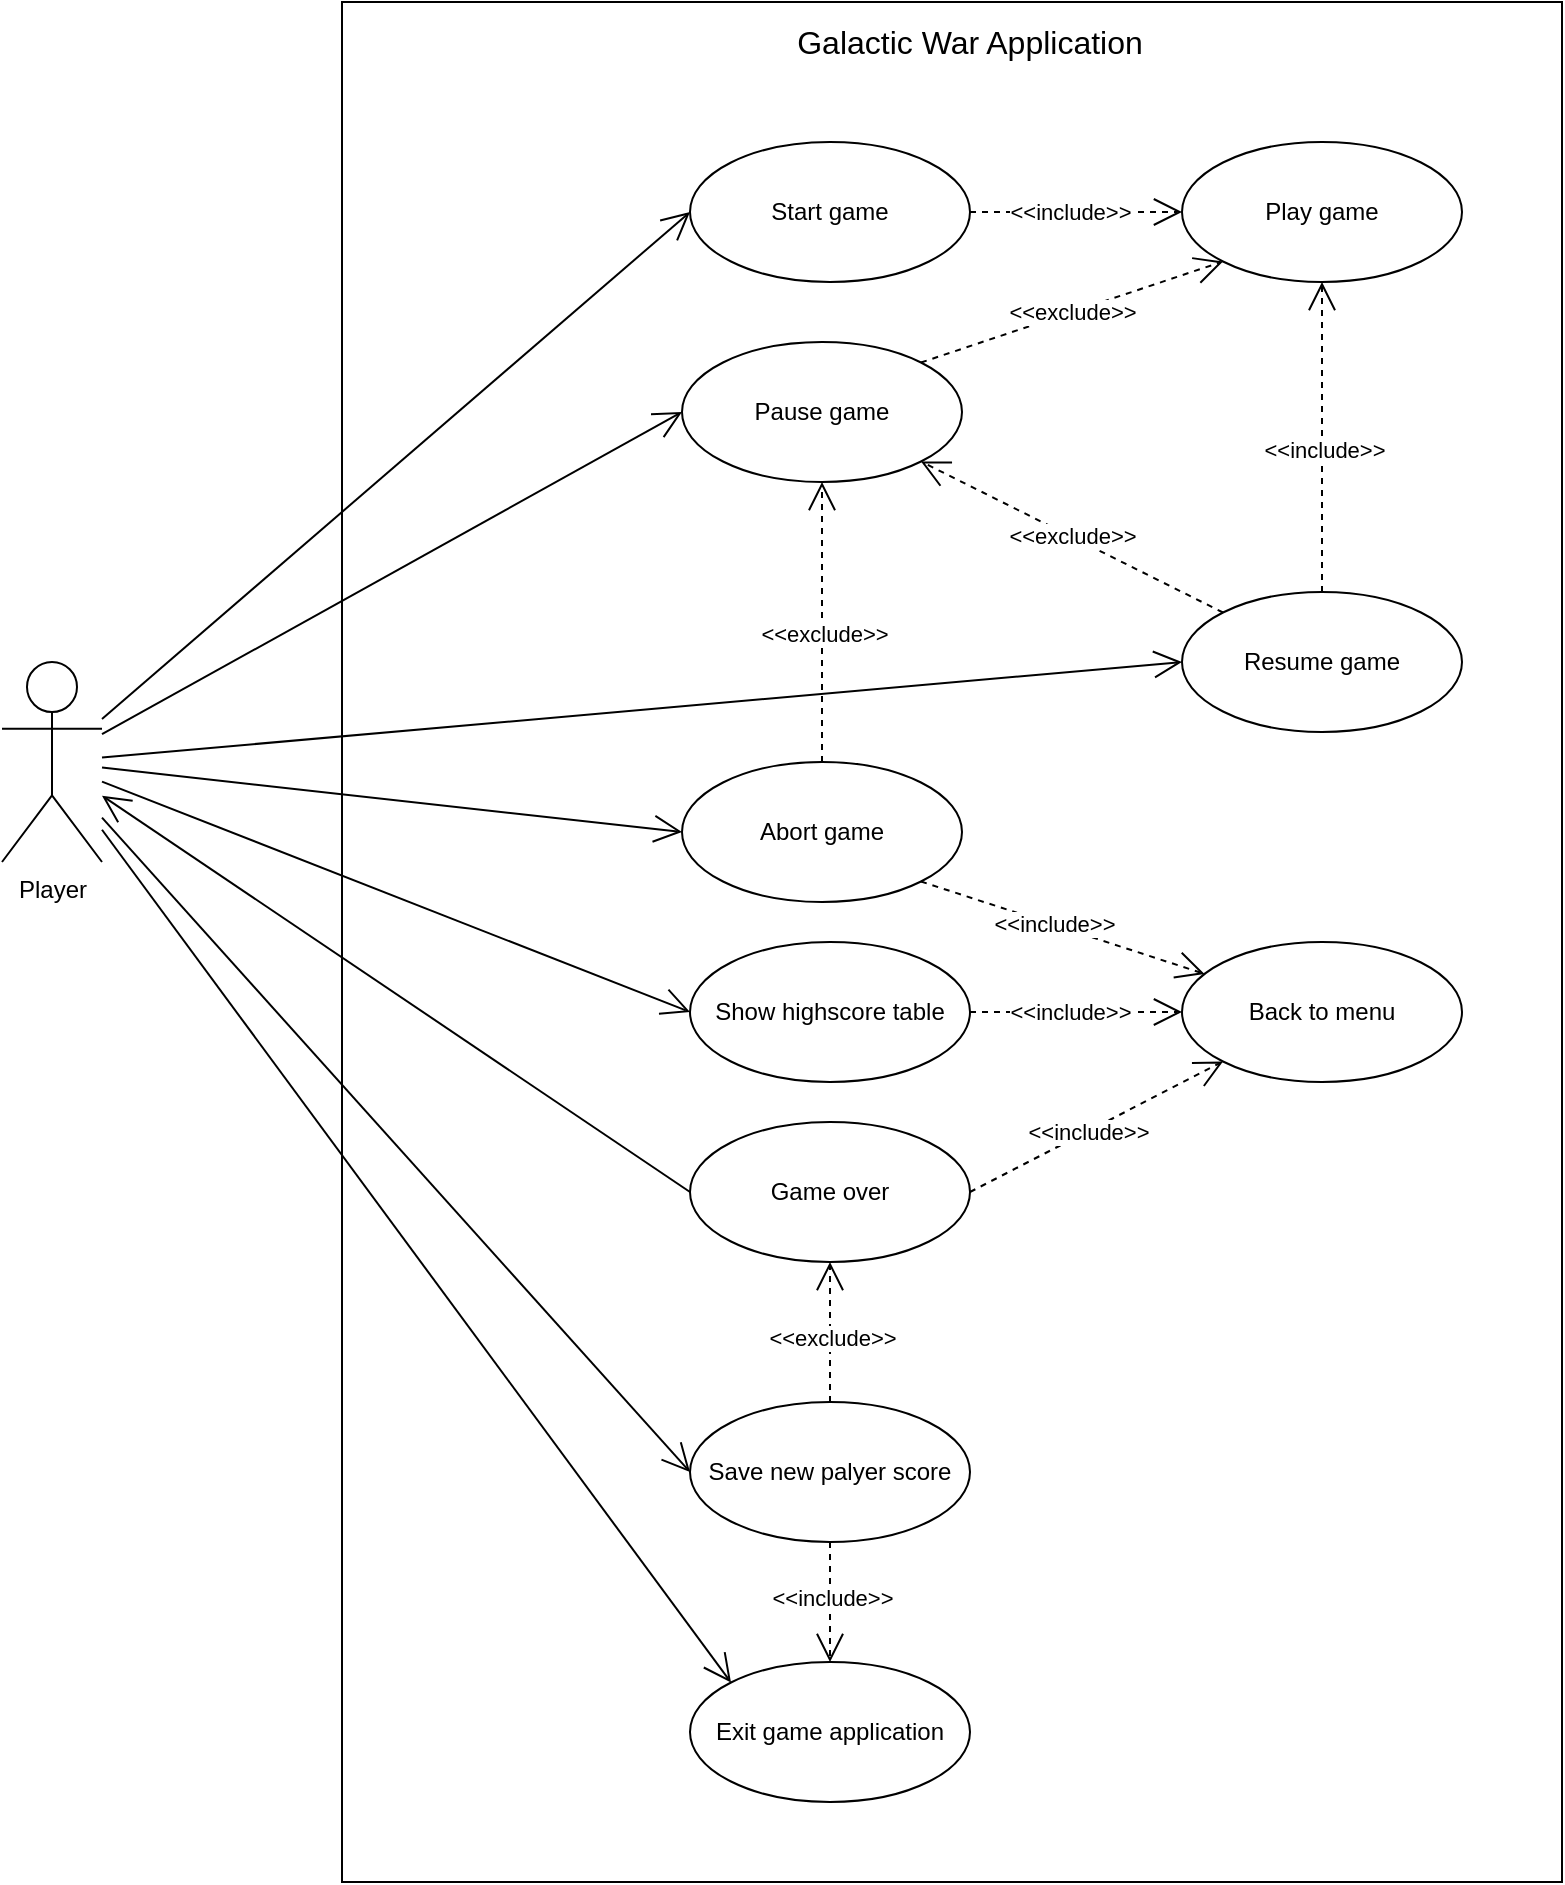 <mxfile version="12.9.3" type="device"><diagram id="OFNCjv3M_vU0Cnj-4Xob" name="Page-1"><mxGraphModel dx="807" dy="497" grid="1" gridSize="10" guides="1" tooltips="1" connect="1" arrows="1" fold="1" page="1" pageScale="1" pageWidth="827" pageHeight="1169" math="0" shadow="0"><root><mxCell id="0"/><mxCell id="1" parent="0"/><mxCell id="hmJ5x-_wfvUp_eUZU1uf-42" value="" style="rounded=0;whiteSpace=wrap;html=1;fillColor=none;" parent="1" vertex="1"><mxGeometry x="190" y="100" width="610" height="940" as="geometry"/></mxCell><mxCell id="hmJ5x-_wfvUp_eUZU1uf-2" value="Galactic War Application" style="text;html=1;strokeColor=none;fillColor=none;align=center;verticalAlign=middle;whiteSpace=wrap;rounded=0;fontSize=16;" parent="1" vertex="1"><mxGeometry x="399" y="110" width="210" height="20" as="geometry"/></mxCell><mxCell id="hmJ5x-_wfvUp_eUZU1uf-3" value="Player" style="shape=umlActor;verticalLabelPosition=bottom;labelBackgroundColor=#ffffff;verticalAlign=top;html=1;outlineConnect=0;fillColor=none;" parent="1" vertex="1"><mxGeometry x="20" y="430" width="50" height="100" as="geometry"/></mxCell><mxCell id="hmJ5x-_wfvUp_eUZU1uf-7" value="Start game" style="ellipse;whiteSpace=wrap;html=1;fillColor=none;" parent="1" vertex="1"><mxGeometry x="364" y="170" width="140" height="70" as="geometry"/></mxCell><mxCell id="hmJ5x-_wfvUp_eUZU1uf-10" value="" style="endArrow=open;endFill=1;endSize=12;html=1;entryX=0;entryY=0.5;entryDx=0;entryDy=0;" parent="1" source="hmJ5x-_wfvUp_eUZU1uf-3" target="hmJ5x-_wfvUp_eUZU1uf-7" edge="1"><mxGeometry width="160" relative="1" as="geometry"><mxPoint x="240" y="240" as="sourcePoint"/><mxPoint x="400" y="240" as="targetPoint"/></mxGeometry></mxCell><mxCell id="hmJ5x-_wfvUp_eUZU1uf-11" value="Pause game" style="ellipse;whiteSpace=wrap;html=1;fillColor=none;" parent="1" vertex="1"><mxGeometry x="360" y="270" width="140" height="70" as="geometry"/></mxCell><mxCell id="hmJ5x-_wfvUp_eUZU1uf-12" value="" style="endArrow=open;endFill=1;endSize=12;html=1;entryX=0;entryY=0.5;entryDx=0;entryDy=0;" parent="1" source="hmJ5x-_wfvUp_eUZU1uf-3" target="hmJ5x-_wfvUp_eUZU1uf-11" edge="1"><mxGeometry width="160" relative="1" as="geometry"><mxPoint x="350" y="290" as="sourcePoint"/><mxPoint x="510" y="290" as="targetPoint"/></mxGeometry></mxCell><mxCell id="hmJ5x-_wfvUp_eUZU1uf-13" value="Resume game" style="ellipse;whiteSpace=wrap;html=1;fillColor=none;" parent="1" vertex="1"><mxGeometry x="610" y="395" width="140" height="70" as="geometry"/></mxCell><mxCell id="hmJ5x-_wfvUp_eUZU1uf-14" value="" style="endArrow=open;endFill=1;endSize=12;html=1;entryX=0;entryY=0.5;entryDx=0;entryDy=0;" parent="1" source="hmJ5x-_wfvUp_eUZU1uf-3" target="hmJ5x-_wfvUp_eUZU1uf-13" edge="1"><mxGeometry width="160" relative="1" as="geometry"><mxPoint x="350" y="390" as="sourcePoint"/><mxPoint x="510" y="390" as="targetPoint"/></mxGeometry></mxCell><mxCell id="hmJ5x-_wfvUp_eUZU1uf-15" value="Game over" style="ellipse;whiteSpace=wrap;html=1;fillColor=none;" parent="1" vertex="1"><mxGeometry x="364" y="660" width="140" height="70" as="geometry"/></mxCell><mxCell id="hmJ5x-_wfvUp_eUZU1uf-16" value="" style="endArrow=open;endFill=1;endSize=12;html=1;exitX=0;exitY=0.5;exitDx=0;exitDy=0;" parent="1" source="hmJ5x-_wfvUp_eUZU1uf-15" target="hmJ5x-_wfvUp_eUZU1uf-3" edge="1"><mxGeometry width="160" relative="1" as="geometry"><mxPoint x="310" y="480" as="sourcePoint"/><mxPoint x="470" y="480" as="targetPoint"/></mxGeometry></mxCell><mxCell id="hmJ5x-_wfvUp_eUZU1uf-18" value="&amp;lt;&amp;lt;exclude&amp;gt;&amp;gt;" style="endArrow=open;endSize=12;dashed=1;html=1;entryX=0;entryY=1;entryDx=0;entryDy=0;exitX=1;exitY=0;exitDx=0;exitDy=0;" parent="1" source="hmJ5x-_wfvUp_eUZU1uf-11" target="hmJ5x-_wfvUp_eUZU1uf-29" edge="1"><mxGeometry width="160" relative="1" as="geometry"><mxPoint x="440" y="300" as="sourcePoint"/><mxPoint x="550" y="490" as="targetPoint"/></mxGeometry></mxCell><mxCell id="hmJ5x-_wfvUp_eUZU1uf-20" value="Abort game" style="ellipse;whiteSpace=wrap;html=1;fillColor=none;" parent="1" vertex="1"><mxGeometry x="360" y="480" width="140" height="70" as="geometry"/></mxCell><mxCell id="hmJ5x-_wfvUp_eUZU1uf-21" value="" style="endArrow=open;endFill=1;endSize=12;html=1;entryX=0;entryY=0.5;entryDx=0;entryDy=0;" parent="1" source="hmJ5x-_wfvUp_eUZU1uf-3" target="hmJ5x-_wfvUp_eUZU1uf-20" edge="1"><mxGeometry width="160" relative="1" as="geometry"><mxPoint x="170" y="372.532" as="sourcePoint"/><mxPoint x="540" y="435" as="targetPoint"/></mxGeometry></mxCell><mxCell id="hmJ5x-_wfvUp_eUZU1uf-22" value="&amp;lt;&amp;lt;exclude&amp;gt;&amp;gt;" style="endArrow=open;endSize=12;dashed=1;html=1;entryX=0.5;entryY=1;entryDx=0;entryDy=0;exitX=0.5;exitY=0;exitDx=0;exitDy=0;" parent="1" source="hmJ5x-_wfvUp_eUZU1uf-20" target="hmJ5x-_wfvUp_eUZU1uf-11" edge="1"><mxGeometry x="-0.08" width="160" relative="1" as="geometry"><mxPoint x="576" y="340" as="sourcePoint"/><mxPoint x="570" y="280" as="targetPoint"/><mxPoint x="1" as="offset"/></mxGeometry></mxCell><mxCell id="hmJ5x-_wfvUp_eUZU1uf-23" value="&amp;lt;&amp;lt;exclude&amp;gt;&amp;gt;" style="endArrow=open;endSize=12;dashed=1;html=1;entryX=1;entryY=1;entryDx=0;entryDy=0;exitX=0;exitY=0;exitDx=0;exitDy=0;" parent="1" source="hmJ5x-_wfvUp_eUZU1uf-13" target="hmJ5x-_wfvUp_eUZU1uf-11" edge="1"><mxGeometry width="160" relative="1" as="geometry"><mxPoint x="620" y="365" as="sourcePoint"/><mxPoint x="540" y="310" as="targetPoint"/></mxGeometry></mxCell><mxCell id="hmJ5x-_wfvUp_eUZU1uf-24" value="Back to menu" style="ellipse;whiteSpace=wrap;html=1;fillColor=none;" parent="1" vertex="1"><mxGeometry x="610" y="570" width="140" height="70" as="geometry"/></mxCell><mxCell id="hmJ5x-_wfvUp_eUZU1uf-25" value="Save new palyer score" style="ellipse;whiteSpace=wrap;html=1;fillColor=none;" parent="1" vertex="1"><mxGeometry x="364" y="800" width="140" height="70" as="geometry"/></mxCell><mxCell id="hmJ5x-_wfvUp_eUZU1uf-26" value="&amp;lt;&amp;lt;exclude&amp;gt;&amp;gt;" style="endArrow=open;endSize=12;dashed=1;html=1;entryX=0.5;entryY=1;entryDx=0;entryDy=0;exitX=0.5;exitY=0;exitDx=0;exitDy=0;" parent="1" source="hmJ5x-_wfvUp_eUZU1uf-25" target="hmJ5x-_wfvUp_eUZU1uf-15" edge="1"><mxGeometry x="-0.08" width="160" relative="1" as="geometry"><mxPoint x="570.503" y="250.251" as="sourcePoint"/><mxPoint x="460" y="120" as="targetPoint"/><mxPoint x="1" as="offset"/></mxGeometry></mxCell><mxCell id="hmJ5x-_wfvUp_eUZU1uf-27" value="&amp;lt;&amp;lt;include&amp;gt;&amp;gt;" style="endArrow=open;endSize=12;dashed=1;html=1;entryX=0;entryY=1;entryDx=0;entryDy=0;exitX=1;exitY=0.5;exitDx=0;exitDy=0;" parent="1" source="hmJ5x-_wfvUp_eUZU1uf-15" target="hmJ5x-_wfvUp_eUZU1uf-24" edge="1"><mxGeometry x="-0.08" width="160" relative="1" as="geometry"><mxPoint x="440" y="490" as="sourcePoint"/><mxPoint x="440" y="430" as="targetPoint"/><mxPoint x="1" as="offset"/></mxGeometry></mxCell><mxCell id="hmJ5x-_wfvUp_eUZU1uf-28" value="&amp;lt;&amp;lt;include&amp;gt;&amp;gt;" style="endArrow=open;endSize=12;dashed=1;html=1;exitX=1;exitY=1;exitDx=0;exitDy=0;" parent="1" source="hmJ5x-_wfvUp_eUZU1uf-20" target="hmJ5x-_wfvUp_eUZU1uf-24" edge="1"><mxGeometry x="-0.08" width="160" relative="1" as="geometry"><mxPoint x="500" y="655" as="sourcePoint"/><mxPoint x="580" y="655" as="targetPoint"/><mxPoint x="1" as="offset"/></mxGeometry></mxCell><mxCell id="hmJ5x-_wfvUp_eUZU1uf-29" value="Play game" style="ellipse;whiteSpace=wrap;html=1;fillColor=none;" parent="1" vertex="1"><mxGeometry x="610" y="170" width="140" height="70" as="geometry"/></mxCell><mxCell id="hmJ5x-_wfvUp_eUZU1uf-30" value="&amp;lt;&amp;lt;include&amp;gt;&amp;gt;" style="endArrow=open;endSize=12;dashed=1;html=1;exitX=1;exitY=0.5;exitDx=0;exitDy=0;entryX=0;entryY=0.5;entryDx=0;entryDy=0;" parent="1" source="hmJ5x-_wfvUp_eUZU1uf-7" target="hmJ5x-_wfvUp_eUZU1uf-29" edge="1"><mxGeometry x="-0.08" width="160" relative="1" as="geometry"><mxPoint x="530" y="210" as="sourcePoint"/><mxPoint x="553.839" y="260.946" as="targetPoint"/><mxPoint x="1" as="offset"/></mxGeometry></mxCell><mxCell id="hmJ5x-_wfvUp_eUZU1uf-33" value="Show highscore table" style="ellipse;whiteSpace=wrap;html=1;fillColor=none;" parent="1" vertex="1"><mxGeometry x="364" y="570" width="140" height="70" as="geometry"/></mxCell><mxCell id="hmJ5x-_wfvUp_eUZU1uf-34" value="" style="endArrow=open;endFill=1;endSize=12;html=1;entryX=0;entryY=0.5;entryDx=0;entryDy=0;" parent="1" source="hmJ5x-_wfvUp_eUZU1uf-3" target="hmJ5x-_wfvUp_eUZU1uf-33" edge="1"><mxGeometry width="160" relative="1" as="geometry"><mxPoint x="170" y="366.163" as="sourcePoint"/><mxPoint x="370" y="315" as="targetPoint"/></mxGeometry></mxCell><mxCell id="hmJ5x-_wfvUp_eUZU1uf-35" value="&amp;lt;&amp;lt;include&amp;gt;&amp;gt;" style="endArrow=open;endSize=12;dashed=1;html=1;entryX=0;entryY=0.5;entryDx=0;entryDy=0;exitX=1;exitY=0.5;exitDx=0;exitDy=0;" parent="1" source="hmJ5x-_wfvUp_eUZU1uf-33" target="hmJ5x-_wfvUp_eUZU1uf-24" edge="1"><mxGeometry x="-0.08" width="160" relative="1" as="geometry"><mxPoint x="510" y="395" as="sourcePoint"/><mxPoint x="590.0" y="395" as="targetPoint"/><mxPoint x="1" as="offset"/></mxGeometry></mxCell><mxCell id="hmJ5x-_wfvUp_eUZU1uf-37" value="&amp;lt;&amp;lt;include&amp;gt;&amp;gt;" style="endArrow=open;endSize=12;dashed=1;html=1;exitX=0.5;exitY=0;exitDx=0;exitDy=0;entryX=0.5;entryY=1;entryDx=0;entryDy=0;" parent="1" source="hmJ5x-_wfvUp_eUZU1uf-13" target="hmJ5x-_wfvUp_eUZU1uf-29" edge="1"><mxGeometry x="-0.08" width="160" relative="1" as="geometry"><mxPoint x="514.0" y="215" as="sourcePoint"/><mxPoint x="595" y="215" as="targetPoint"/><mxPoint x="1" as="offset"/></mxGeometry></mxCell><mxCell id="hmJ5x-_wfvUp_eUZU1uf-38" value="" style="endArrow=open;endFill=1;endSize=12;html=1;entryX=0;entryY=0.5;entryDx=0;entryDy=0;" parent="1" source="hmJ5x-_wfvUp_eUZU1uf-3" target="hmJ5x-_wfvUp_eUZU1uf-25" edge="1"><mxGeometry width="160" relative="1" as="geometry"><mxPoint x="160" y="417.667" as="sourcePoint"/><mxPoint x="370" y="525" as="targetPoint"/></mxGeometry></mxCell><mxCell id="hmJ5x-_wfvUp_eUZU1uf-39" value="Exit game application" style="ellipse;whiteSpace=wrap;html=1;fillColor=none;" parent="1" vertex="1"><mxGeometry x="364" y="930" width="140" height="70" as="geometry"/></mxCell><mxCell id="hmJ5x-_wfvUp_eUZU1uf-40" value="" style="endArrow=open;endFill=1;endSize=12;html=1;entryX=0;entryY=0;entryDx=0;entryDy=0;" parent="1" source="hmJ5x-_wfvUp_eUZU1uf-3" target="hmJ5x-_wfvUp_eUZU1uf-39" edge="1"><mxGeometry width="160" relative="1" as="geometry"><mxPoint x="50" y="487.687" as="sourcePoint"/><mxPoint x="370" y="865" as="targetPoint"/></mxGeometry></mxCell><mxCell id="hmJ5x-_wfvUp_eUZU1uf-41" value="&amp;lt;&amp;lt;include&amp;gt;&amp;gt;" style="endArrow=open;endSize=12;dashed=1;html=1;entryX=0.5;entryY=0;entryDx=0;entryDy=0;exitX=0.5;exitY=1;exitDx=0;exitDy=0;" parent="1" source="hmJ5x-_wfvUp_eUZU1uf-25" target="hmJ5x-_wfvUp_eUZU1uf-39" edge="1"><mxGeometry x="-0.08" width="160" relative="1" as="geometry"><mxPoint x="510" y="625" as="sourcePoint"/><mxPoint x="619.995" y="419.492" as="targetPoint"/><mxPoint x="1" as="offset"/></mxGeometry></mxCell></root></mxGraphModel></diagram></mxfile>